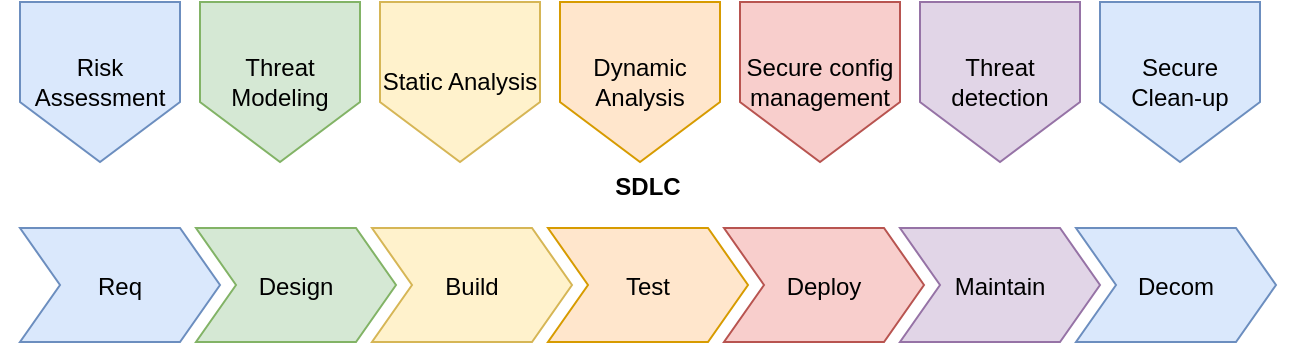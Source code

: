 <mxfile version="10.7.5" type="device"><diagram id="xPOK71CEbCp98LjAsO9S" name="Page-1"><mxGraphModel dx="1083" dy="726" grid="1" gridSize="10" guides="1" tooltips="1" connect="1" arrows="1" fold="1" page="1" pageScale="1" pageWidth="827" pageHeight="1169" math="0" shadow="0"><root><mxCell id="0"/><mxCell id="1" parent="0"/><mxCell id="-Svtx3w4tJbXNGPd0voc-4" value="Risk Assessment" style="shape=offPageConnector;whiteSpace=wrap;html=1;fillColor=#dae8fc;strokeColor=#6c8ebf;" vertex="1" parent="1"><mxGeometry x="20" y="20" width="80" height="80" as="geometry"/></mxCell><mxCell id="-Svtx3w4tJbXNGPd0voc-5" value="Threat Modeling" style="shape=offPageConnector;whiteSpace=wrap;html=1;fillColor=#d5e8d4;strokeColor=#82b366;" vertex="1" parent="1"><mxGeometry x="110" y="20" width="80" height="80" as="geometry"/></mxCell><mxCell id="-Svtx3w4tJbXNGPd0voc-6" value="Static Analysis" style="shape=offPageConnector;whiteSpace=wrap;html=1;fillColor=#fff2cc;strokeColor=#d6b656;" vertex="1" parent="1"><mxGeometry x="200" y="20" width="80" height="80" as="geometry"/></mxCell><mxCell id="-Svtx3w4tJbXNGPd0voc-7" value="Dynamic Analysis" style="shape=offPageConnector;whiteSpace=wrap;html=1;fillColor=#ffe6cc;strokeColor=#d79b00;" vertex="1" parent="1"><mxGeometry x="290" y="20" width="80" height="80" as="geometry"/></mxCell><mxCell id="-Svtx3w4tJbXNGPd0voc-8" value="Secure config management" style="shape=offPageConnector;whiteSpace=wrap;html=1;fillColor=#f8cecc;strokeColor=#b85450;" vertex="1" parent="1"><mxGeometry x="380" y="20" width="80" height="80" as="geometry"/></mxCell><mxCell id="-Svtx3w4tJbXNGPd0voc-9" value="Threat detection" style="shape=offPageConnector;whiteSpace=wrap;html=1;fillColor=#e1d5e7;strokeColor=#9673a6;" vertex="1" parent="1"><mxGeometry x="470" y="20" width="80" height="80" as="geometry"/></mxCell><mxCell id="-Svtx3w4tJbXNGPd0voc-10" value="Secure&lt;br&gt;Clean-up" style="shape=offPageConnector;whiteSpace=wrap;html=1;fillColor=#dae8fc;strokeColor=#6c8ebf;" vertex="1" parent="1"><mxGeometry x="560" y="20" width="80" height="80" as="geometry"/></mxCell><mxCell id="-Svtx3w4tJbXNGPd0voc-14" value="SDLC" style="swimlane;childLayout=stackLayout;horizontal=1;fillColor=none;horizontalStack=1;resizeParent=1;resizeParentMax=0;resizeLast=0;collapsible=0;strokeColor=none;stackBorder=10;stackSpacing=-12;resizable=1;align=center;points=[];fontColor=#000000;verticalAlign=middle;" vertex="1" parent="1"><mxGeometry x="10" y="100" width="648" height="100" as="geometry"/></mxCell><mxCell id="-Svtx3w4tJbXNGPd0voc-15" value="Req" style="shape=step;perimeter=stepPerimeter;fixedSize=1;points=[];fillColor=#dae8fc;strokeColor=#6c8ebf;" vertex="1" parent="-Svtx3w4tJbXNGPd0voc-14"><mxGeometry x="10" y="33" width="100" height="57" as="geometry"/></mxCell><mxCell id="-Svtx3w4tJbXNGPd0voc-16" value="Design" style="shape=step;perimeter=stepPerimeter;fixedSize=1;points=[];fillColor=#d5e8d4;strokeColor=#82b366;" vertex="1" parent="-Svtx3w4tJbXNGPd0voc-14"><mxGeometry x="98" y="33" width="100" height="57" as="geometry"/></mxCell><mxCell id="-Svtx3w4tJbXNGPd0voc-17" value="Build" style="shape=step;perimeter=stepPerimeter;fixedSize=1;points=[];fillColor=#fff2cc;strokeColor=#d6b656;" vertex="1" parent="-Svtx3w4tJbXNGPd0voc-14"><mxGeometry x="186" y="33" width="100" height="57" as="geometry"/></mxCell><mxCell id="-Svtx3w4tJbXNGPd0voc-18" value="Test" style="shape=step;perimeter=stepPerimeter;fixedSize=1;points=[];fillColor=#ffe6cc;strokeColor=#d79b00;" vertex="1" parent="-Svtx3w4tJbXNGPd0voc-14"><mxGeometry x="274" y="33" width="100" height="57" as="geometry"/></mxCell><mxCell id="-Svtx3w4tJbXNGPd0voc-19" value="Deploy" style="shape=step;perimeter=stepPerimeter;fixedSize=1;points=[];fillColor=#f8cecc;strokeColor=#b85450;" vertex="1" parent="-Svtx3w4tJbXNGPd0voc-14"><mxGeometry x="362" y="33" width="100" height="57" as="geometry"/></mxCell><mxCell id="-Svtx3w4tJbXNGPd0voc-20" value="Maintain" style="shape=step;perimeter=stepPerimeter;fixedSize=1;points=[];fillColor=#e1d5e7;strokeColor=#9673a6;" vertex="1" parent="-Svtx3w4tJbXNGPd0voc-14"><mxGeometry x="450" y="33" width="100" height="57" as="geometry"/></mxCell><mxCell id="-Svtx3w4tJbXNGPd0voc-21" value="Decom" style="shape=step;perimeter=stepPerimeter;fixedSize=1;points=[];fillColor=#dae8fc;strokeColor=#6c8ebf;" vertex="1" parent="-Svtx3w4tJbXNGPd0voc-14"><mxGeometry x="538" y="33" width="100" height="57" as="geometry"/></mxCell></root></mxGraphModel></diagram></mxfile>